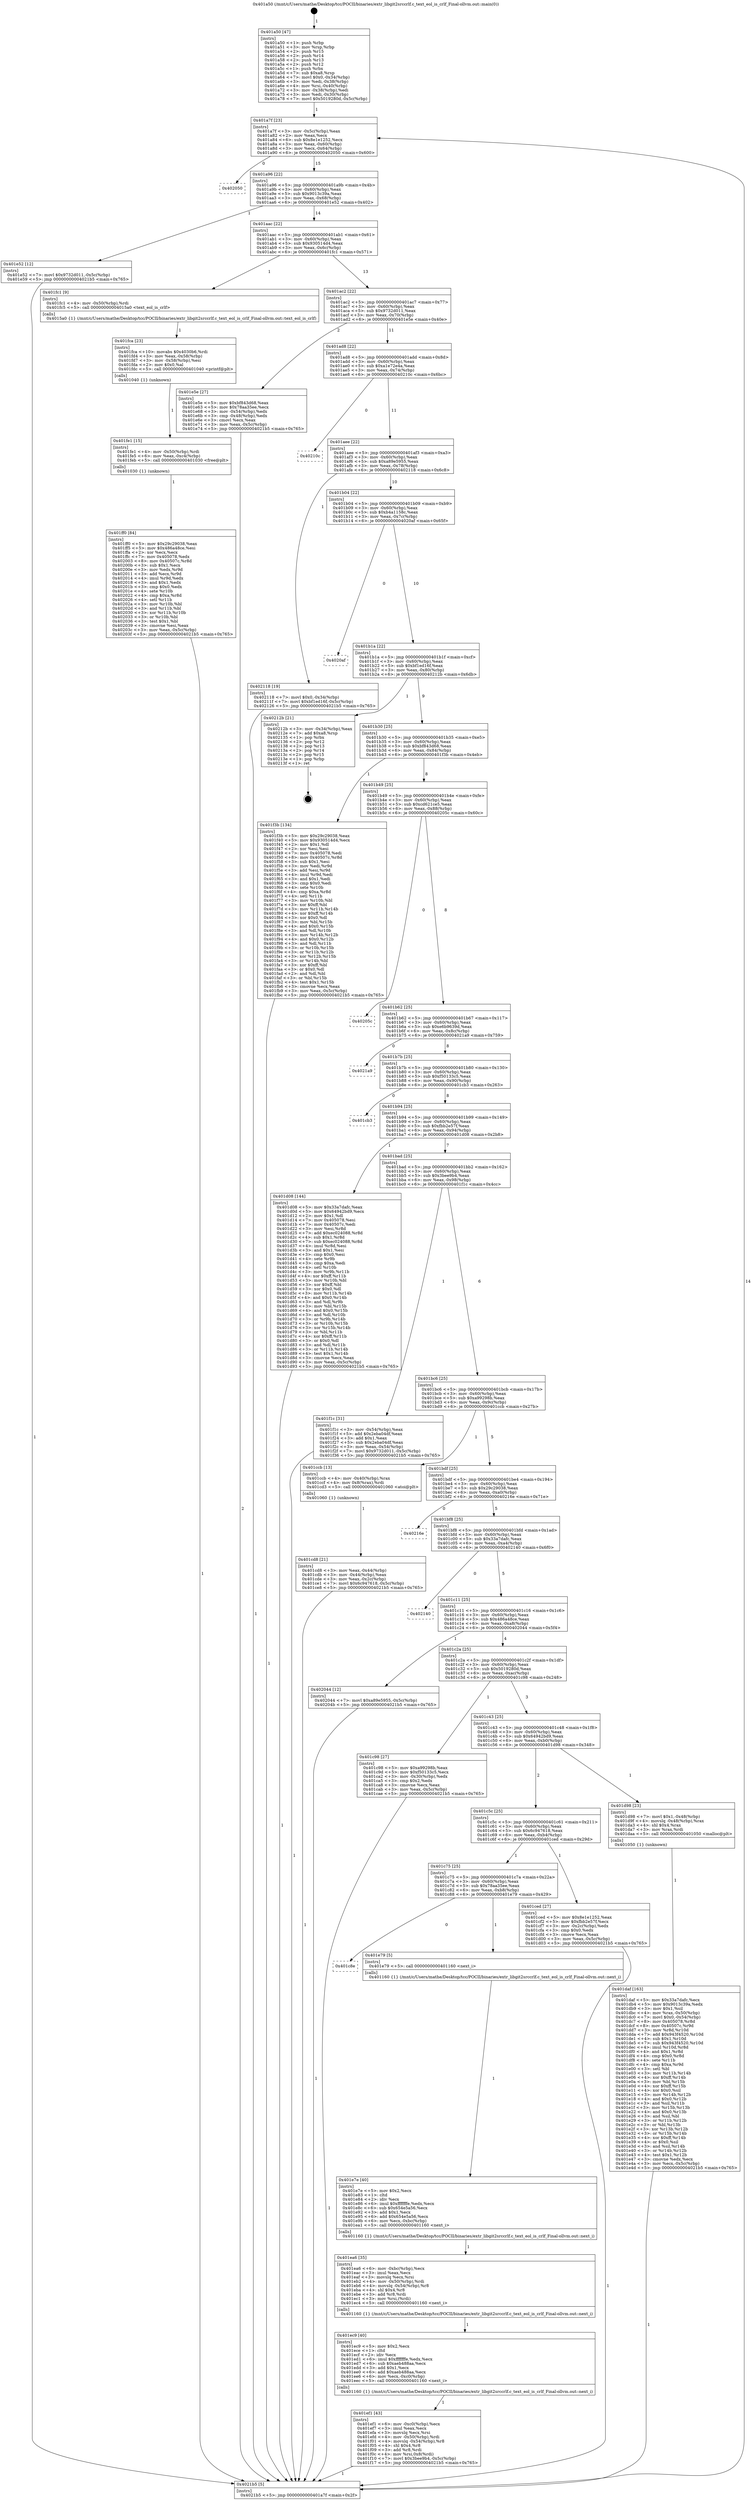 digraph "0x401a50" {
  label = "0x401a50 (/mnt/c/Users/mathe/Desktop/tcc/POCII/binaries/extr_libgit2srccrlf.c_text_eol_is_crlf_Final-ollvm.out::main(0))"
  labelloc = "t"
  node[shape=record]

  Entry [label="",width=0.3,height=0.3,shape=circle,fillcolor=black,style=filled]
  "0x401a7f" [label="{
     0x401a7f [23]\l
     | [instrs]\l
     &nbsp;&nbsp;0x401a7f \<+3\>: mov -0x5c(%rbp),%eax\l
     &nbsp;&nbsp;0x401a82 \<+2\>: mov %eax,%ecx\l
     &nbsp;&nbsp;0x401a84 \<+6\>: sub $0x8e1e1252,%ecx\l
     &nbsp;&nbsp;0x401a8a \<+3\>: mov %eax,-0x60(%rbp)\l
     &nbsp;&nbsp;0x401a8d \<+3\>: mov %ecx,-0x64(%rbp)\l
     &nbsp;&nbsp;0x401a90 \<+6\>: je 0000000000402050 \<main+0x600\>\l
  }"]
  "0x402050" [label="{
     0x402050\l
  }", style=dashed]
  "0x401a96" [label="{
     0x401a96 [22]\l
     | [instrs]\l
     &nbsp;&nbsp;0x401a96 \<+5\>: jmp 0000000000401a9b \<main+0x4b\>\l
     &nbsp;&nbsp;0x401a9b \<+3\>: mov -0x60(%rbp),%eax\l
     &nbsp;&nbsp;0x401a9e \<+5\>: sub $0x9013c39a,%eax\l
     &nbsp;&nbsp;0x401aa3 \<+3\>: mov %eax,-0x68(%rbp)\l
     &nbsp;&nbsp;0x401aa6 \<+6\>: je 0000000000401e52 \<main+0x402\>\l
  }"]
  Exit [label="",width=0.3,height=0.3,shape=circle,fillcolor=black,style=filled,peripheries=2]
  "0x401e52" [label="{
     0x401e52 [12]\l
     | [instrs]\l
     &nbsp;&nbsp;0x401e52 \<+7\>: movl $0x9732d011,-0x5c(%rbp)\l
     &nbsp;&nbsp;0x401e59 \<+5\>: jmp 00000000004021b5 \<main+0x765\>\l
  }"]
  "0x401aac" [label="{
     0x401aac [22]\l
     | [instrs]\l
     &nbsp;&nbsp;0x401aac \<+5\>: jmp 0000000000401ab1 \<main+0x61\>\l
     &nbsp;&nbsp;0x401ab1 \<+3\>: mov -0x60(%rbp),%eax\l
     &nbsp;&nbsp;0x401ab4 \<+5\>: sub $0x930514d4,%eax\l
     &nbsp;&nbsp;0x401ab9 \<+3\>: mov %eax,-0x6c(%rbp)\l
     &nbsp;&nbsp;0x401abc \<+6\>: je 0000000000401fc1 \<main+0x571\>\l
  }"]
  "0x401ff0" [label="{
     0x401ff0 [84]\l
     | [instrs]\l
     &nbsp;&nbsp;0x401ff0 \<+5\>: mov $0x29c29038,%eax\l
     &nbsp;&nbsp;0x401ff5 \<+5\>: mov $0x486a48ce,%esi\l
     &nbsp;&nbsp;0x401ffa \<+2\>: xor %ecx,%ecx\l
     &nbsp;&nbsp;0x401ffc \<+7\>: mov 0x405078,%edx\l
     &nbsp;&nbsp;0x402003 \<+8\>: mov 0x40507c,%r8d\l
     &nbsp;&nbsp;0x40200b \<+3\>: sub $0x1,%ecx\l
     &nbsp;&nbsp;0x40200e \<+3\>: mov %edx,%r9d\l
     &nbsp;&nbsp;0x402011 \<+3\>: add %ecx,%r9d\l
     &nbsp;&nbsp;0x402014 \<+4\>: imul %r9d,%edx\l
     &nbsp;&nbsp;0x402018 \<+3\>: and $0x1,%edx\l
     &nbsp;&nbsp;0x40201b \<+3\>: cmp $0x0,%edx\l
     &nbsp;&nbsp;0x40201e \<+4\>: sete %r10b\l
     &nbsp;&nbsp;0x402022 \<+4\>: cmp $0xa,%r8d\l
     &nbsp;&nbsp;0x402026 \<+4\>: setl %r11b\l
     &nbsp;&nbsp;0x40202a \<+3\>: mov %r10b,%bl\l
     &nbsp;&nbsp;0x40202d \<+3\>: and %r11b,%bl\l
     &nbsp;&nbsp;0x402030 \<+3\>: xor %r11b,%r10b\l
     &nbsp;&nbsp;0x402033 \<+3\>: or %r10b,%bl\l
     &nbsp;&nbsp;0x402036 \<+3\>: test $0x1,%bl\l
     &nbsp;&nbsp;0x402039 \<+3\>: cmovne %esi,%eax\l
     &nbsp;&nbsp;0x40203c \<+3\>: mov %eax,-0x5c(%rbp)\l
     &nbsp;&nbsp;0x40203f \<+5\>: jmp 00000000004021b5 \<main+0x765\>\l
  }"]
  "0x401fc1" [label="{
     0x401fc1 [9]\l
     | [instrs]\l
     &nbsp;&nbsp;0x401fc1 \<+4\>: mov -0x50(%rbp),%rdi\l
     &nbsp;&nbsp;0x401fc5 \<+5\>: call 00000000004015a0 \<text_eol_is_crlf\>\l
     | [calls]\l
     &nbsp;&nbsp;0x4015a0 \{1\} (/mnt/c/Users/mathe/Desktop/tcc/POCII/binaries/extr_libgit2srccrlf.c_text_eol_is_crlf_Final-ollvm.out::text_eol_is_crlf)\l
  }"]
  "0x401ac2" [label="{
     0x401ac2 [22]\l
     | [instrs]\l
     &nbsp;&nbsp;0x401ac2 \<+5\>: jmp 0000000000401ac7 \<main+0x77\>\l
     &nbsp;&nbsp;0x401ac7 \<+3\>: mov -0x60(%rbp),%eax\l
     &nbsp;&nbsp;0x401aca \<+5\>: sub $0x9732d011,%eax\l
     &nbsp;&nbsp;0x401acf \<+3\>: mov %eax,-0x70(%rbp)\l
     &nbsp;&nbsp;0x401ad2 \<+6\>: je 0000000000401e5e \<main+0x40e\>\l
  }"]
  "0x401fe1" [label="{
     0x401fe1 [15]\l
     | [instrs]\l
     &nbsp;&nbsp;0x401fe1 \<+4\>: mov -0x50(%rbp),%rdi\l
     &nbsp;&nbsp;0x401fe5 \<+6\>: mov %eax,-0xc4(%rbp)\l
     &nbsp;&nbsp;0x401feb \<+5\>: call 0000000000401030 \<free@plt\>\l
     | [calls]\l
     &nbsp;&nbsp;0x401030 \{1\} (unknown)\l
  }"]
  "0x401e5e" [label="{
     0x401e5e [27]\l
     | [instrs]\l
     &nbsp;&nbsp;0x401e5e \<+5\>: mov $0xbf843d68,%eax\l
     &nbsp;&nbsp;0x401e63 \<+5\>: mov $0x78aa35ee,%ecx\l
     &nbsp;&nbsp;0x401e68 \<+3\>: mov -0x54(%rbp),%edx\l
     &nbsp;&nbsp;0x401e6b \<+3\>: cmp -0x48(%rbp),%edx\l
     &nbsp;&nbsp;0x401e6e \<+3\>: cmovl %ecx,%eax\l
     &nbsp;&nbsp;0x401e71 \<+3\>: mov %eax,-0x5c(%rbp)\l
     &nbsp;&nbsp;0x401e74 \<+5\>: jmp 00000000004021b5 \<main+0x765\>\l
  }"]
  "0x401ad8" [label="{
     0x401ad8 [22]\l
     | [instrs]\l
     &nbsp;&nbsp;0x401ad8 \<+5\>: jmp 0000000000401add \<main+0x8d\>\l
     &nbsp;&nbsp;0x401add \<+3\>: mov -0x60(%rbp),%eax\l
     &nbsp;&nbsp;0x401ae0 \<+5\>: sub $0xa1e72e4a,%eax\l
     &nbsp;&nbsp;0x401ae5 \<+3\>: mov %eax,-0x74(%rbp)\l
     &nbsp;&nbsp;0x401ae8 \<+6\>: je 000000000040210c \<main+0x6bc\>\l
  }"]
  "0x401fca" [label="{
     0x401fca [23]\l
     | [instrs]\l
     &nbsp;&nbsp;0x401fca \<+10\>: movabs $0x4030b6,%rdi\l
     &nbsp;&nbsp;0x401fd4 \<+3\>: mov %eax,-0x58(%rbp)\l
     &nbsp;&nbsp;0x401fd7 \<+3\>: mov -0x58(%rbp),%esi\l
     &nbsp;&nbsp;0x401fda \<+2\>: mov $0x0,%al\l
     &nbsp;&nbsp;0x401fdc \<+5\>: call 0000000000401040 \<printf@plt\>\l
     | [calls]\l
     &nbsp;&nbsp;0x401040 \{1\} (unknown)\l
  }"]
  "0x40210c" [label="{
     0x40210c\l
  }", style=dashed]
  "0x401aee" [label="{
     0x401aee [22]\l
     | [instrs]\l
     &nbsp;&nbsp;0x401aee \<+5\>: jmp 0000000000401af3 \<main+0xa3\>\l
     &nbsp;&nbsp;0x401af3 \<+3\>: mov -0x60(%rbp),%eax\l
     &nbsp;&nbsp;0x401af6 \<+5\>: sub $0xa89e5955,%eax\l
     &nbsp;&nbsp;0x401afb \<+3\>: mov %eax,-0x78(%rbp)\l
     &nbsp;&nbsp;0x401afe \<+6\>: je 0000000000402118 \<main+0x6c8\>\l
  }"]
  "0x401ef1" [label="{
     0x401ef1 [43]\l
     | [instrs]\l
     &nbsp;&nbsp;0x401ef1 \<+6\>: mov -0xc0(%rbp),%ecx\l
     &nbsp;&nbsp;0x401ef7 \<+3\>: imul %eax,%ecx\l
     &nbsp;&nbsp;0x401efa \<+3\>: movslq %ecx,%rsi\l
     &nbsp;&nbsp;0x401efd \<+4\>: mov -0x50(%rbp),%rdi\l
     &nbsp;&nbsp;0x401f01 \<+4\>: movslq -0x54(%rbp),%r8\l
     &nbsp;&nbsp;0x401f05 \<+4\>: shl $0x4,%r8\l
     &nbsp;&nbsp;0x401f09 \<+3\>: add %r8,%rdi\l
     &nbsp;&nbsp;0x401f0c \<+4\>: mov %rsi,0x8(%rdi)\l
     &nbsp;&nbsp;0x401f10 \<+7\>: movl $0x3bee9b4,-0x5c(%rbp)\l
     &nbsp;&nbsp;0x401f17 \<+5\>: jmp 00000000004021b5 \<main+0x765\>\l
  }"]
  "0x402118" [label="{
     0x402118 [19]\l
     | [instrs]\l
     &nbsp;&nbsp;0x402118 \<+7\>: movl $0x0,-0x34(%rbp)\l
     &nbsp;&nbsp;0x40211f \<+7\>: movl $0xbf1ed16f,-0x5c(%rbp)\l
     &nbsp;&nbsp;0x402126 \<+5\>: jmp 00000000004021b5 \<main+0x765\>\l
  }"]
  "0x401b04" [label="{
     0x401b04 [22]\l
     | [instrs]\l
     &nbsp;&nbsp;0x401b04 \<+5\>: jmp 0000000000401b09 \<main+0xb9\>\l
     &nbsp;&nbsp;0x401b09 \<+3\>: mov -0x60(%rbp),%eax\l
     &nbsp;&nbsp;0x401b0c \<+5\>: sub $0xb4a1158c,%eax\l
     &nbsp;&nbsp;0x401b11 \<+3\>: mov %eax,-0x7c(%rbp)\l
     &nbsp;&nbsp;0x401b14 \<+6\>: je 00000000004020af \<main+0x65f\>\l
  }"]
  "0x401ec9" [label="{
     0x401ec9 [40]\l
     | [instrs]\l
     &nbsp;&nbsp;0x401ec9 \<+5\>: mov $0x2,%ecx\l
     &nbsp;&nbsp;0x401ece \<+1\>: cltd\l
     &nbsp;&nbsp;0x401ecf \<+2\>: idiv %ecx\l
     &nbsp;&nbsp;0x401ed1 \<+6\>: imul $0xfffffffe,%edx,%ecx\l
     &nbsp;&nbsp;0x401ed7 \<+6\>: sub $0xaeb488aa,%ecx\l
     &nbsp;&nbsp;0x401edd \<+3\>: add $0x1,%ecx\l
     &nbsp;&nbsp;0x401ee0 \<+6\>: add $0xaeb488aa,%ecx\l
     &nbsp;&nbsp;0x401ee6 \<+6\>: mov %ecx,-0xc0(%rbp)\l
     &nbsp;&nbsp;0x401eec \<+5\>: call 0000000000401160 \<next_i\>\l
     | [calls]\l
     &nbsp;&nbsp;0x401160 \{1\} (/mnt/c/Users/mathe/Desktop/tcc/POCII/binaries/extr_libgit2srccrlf.c_text_eol_is_crlf_Final-ollvm.out::next_i)\l
  }"]
  "0x4020af" [label="{
     0x4020af\l
  }", style=dashed]
  "0x401b1a" [label="{
     0x401b1a [22]\l
     | [instrs]\l
     &nbsp;&nbsp;0x401b1a \<+5\>: jmp 0000000000401b1f \<main+0xcf\>\l
     &nbsp;&nbsp;0x401b1f \<+3\>: mov -0x60(%rbp),%eax\l
     &nbsp;&nbsp;0x401b22 \<+5\>: sub $0xbf1ed16f,%eax\l
     &nbsp;&nbsp;0x401b27 \<+3\>: mov %eax,-0x80(%rbp)\l
     &nbsp;&nbsp;0x401b2a \<+6\>: je 000000000040212b \<main+0x6db\>\l
  }"]
  "0x401ea6" [label="{
     0x401ea6 [35]\l
     | [instrs]\l
     &nbsp;&nbsp;0x401ea6 \<+6\>: mov -0xbc(%rbp),%ecx\l
     &nbsp;&nbsp;0x401eac \<+3\>: imul %eax,%ecx\l
     &nbsp;&nbsp;0x401eaf \<+3\>: movslq %ecx,%rsi\l
     &nbsp;&nbsp;0x401eb2 \<+4\>: mov -0x50(%rbp),%rdi\l
     &nbsp;&nbsp;0x401eb6 \<+4\>: movslq -0x54(%rbp),%r8\l
     &nbsp;&nbsp;0x401eba \<+4\>: shl $0x4,%r8\l
     &nbsp;&nbsp;0x401ebe \<+3\>: add %r8,%rdi\l
     &nbsp;&nbsp;0x401ec1 \<+3\>: mov %rsi,(%rdi)\l
     &nbsp;&nbsp;0x401ec4 \<+5\>: call 0000000000401160 \<next_i\>\l
     | [calls]\l
     &nbsp;&nbsp;0x401160 \{1\} (/mnt/c/Users/mathe/Desktop/tcc/POCII/binaries/extr_libgit2srccrlf.c_text_eol_is_crlf_Final-ollvm.out::next_i)\l
  }"]
  "0x40212b" [label="{
     0x40212b [21]\l
     | [instrs]\l
     &nbsp;&nbsp;0x40212b \<+3\>: mov -0x34(%rbp),%eax\l
     &nbsp;&nbsp;0x40212e \<+7\>: add $0xa8,%rsp\l
     &nbsp;&nbsp;0x402135 \<+1\>: pop %rbx\l
     &nbsp;&nbsp;0x402136 \<+2\>: pop %r12\l
     &nbsp;&nbsp;0x402138 \<+2\>: pop %r13\l
     &nbsp;&nbsp;0x40213a \<+2\>: pop %r14\l
     &nbsp;&nbsp;0x40213c \<+2\>: pop %r15\l
     &nbsp;&nbsp;0x40213e \<+1\>: pop %rbp\l
     &nbsp;&nbsp;0x40213f \<+1\>: ret\l
  }"]
  "0x401b30" [label="{
     0x401b30 [25]\l
     | [instrs]\l
     &nbsp;&nbsp;0x401b30 \<+5\>: jmp 0000000000401b35 \<main+0xe5\>\l
     &nbsp;&nbsp;0x401b35 \<+3\>: mov -0x60(%rbp),%eax\l
     &nbsp;&nbsp;0x401b38 \<+5\>: sub $0xbf843d68,%eax\l
     &nbsp;&nbsp;0x401b3d \<+6\>: mov %eax,-0x84(%rbp)\l
     &nbsp;&nbsp;0x401b43 \<+6\>: je 0000000000401f3b \<main+0x4eb\>\l
  }"]
  "0x401e7e" [label="{
     0x401e7e [40]\l
     | [instrs]\l
     &nbsp;&nbsp;0x401e7e \<+5\>: mov $0x2,%ecx\l
     &nbsp;&nbsp;0x401e83 \<+1\>: cltd\l
     &nbsp;&nbsp;0x401e84 \<+2\>: idiv %ecx\l
     &nbsp;&nbsp;0x401e86 \<+6\>: imul $0xfffffffe,%edx,%ecx\l
     &nbsp;&nbsp;0x401e8c \<+6\>: sub $0x654e5a56,%ecx\l
     &nbsp;&nbsp;0x401e92 \<+3\>: add $0x1,%ecx\l
     &nbsp;&nbsp;0x401e95 \<+6\>: add $0x654e5a56,%ecx\l
     &nbsp;&nbsp;0x401e9b \<+6\>: mov %ecx,-0xbc(%rbp)\l
     &nbsp;&nbsp;0x401ea1 \<+5\>: call 0000000000401160 \<next_i\>\l
     | [calls]\l
     &nbsp;&nbsp;0x401160 \{1\} (/mnt/c/Users/mathe/Desktop/tcc/POCII/binaries/extr_libgit2srccrlf.c_text_eol_is_crlf_Final-ollvm.out::next_i)\l
  }"]
  "0x401f3b" [label="{
     0x401f3b [134]\l
     | [instrs]\l
     &nbsp;&nbsp;0x401f3b \<+5\>: mov $0x29c29038,%eax\l
     &nbsp;&nbsp;0x401f40 \<+5\>: mov $0x930514d4,%ecx\l
     &nbsp;&nbsp;0x401f45 \<+2\>: mov $0x1,%dl\l
     &nbsp;&nbsp;0x401f47 \<+2\>: xor %esi,%esi\l
     &nbsp;&nbsp;0x401f49 \<+7\>: mov 0x405078,%edi\l
     &nbsp;&nbsp;0x401f50 \<+8\>: mov 0x40507c,%r8d\l
     &nbsp;&nbsp;0x401f58 \<+3\>: sub $0x1,%esi\l
     &nbsp;&nbsp;0x401f5b \<+3\>: mov %edi,%r9d\l
     &nbsp;&nbsp;0x401f5e \<+3\>: add %esi,%r9d\l
     &nbsp;&nbsp;0x401f61 \<+4\>: imul %r9d,%edi\l
     &nbsp;&nbsp;0x401f65 \<+3\>: and $0x1,%edi\l
     &nbsp;&nbsp;0x401f68 \<+3\>: cmp $0x0,%edi\l
     &nbsp;&nbsp;0x401f6b \<+4\>: sete %r10b\l
     &nbsp;&nbsp;0x401f6f \<+4\>: cmp $0xa,%r8d\l
     &nbsp;&nbsp;0x401f73 \<+4\>: setl %r11b\l
     &nbsp;&nbsp;0x401f77 \<+3\>: mov %r10b,%bl\l
     &nbsp;&nbsp;0x401f7a \<+3\>: xor $0xff,%bl\l
     &nbsp;&nbsp;0x401f7d \<+3\>: mov %r11b,%r14b\l
     &nbsp;&nbsp;0x401f80 \<+4\>: xor $0xff,%r14b\l
     &nbsp;&nbsp;0x401f84 \<+3\>: xor $0x0,%dl\l
     &nbsp;&nbsp;0x401f87 \<+3\>: mov %bl,%r15b\l
     &nbsp;&nbsp;0x401f8a \<+4\>: and $0x0,%r15b\l
     &nbsp;&nbsp;0x401f8e \<+3\>: and %dl,%r10b\l
     &nbsp;&nbsp;0x401f91 \<+3\>: mov %r14b,%r12b\l
     &nbsp;&nbsp;0x401f94 \<+4\>: and $0x0,%r12b\l
     &nbsp;&nbsp;0x401f98 \<+3\>: and %dl,%r11b\l
     &nbsp;&nbsp;0x401f9b \<+3\>: or %r10b,%r15b\l
     &nbsp;&nbsp;0x401f9e \<+3\>: or %r11b,%r12b\l
     &nbsp;&nbsp;0x401fa1 \<+3\>: xor %r12b,%r15b\l
     &nbsp;&nbsp;0x401fa4 \<+3\>: or %r14b,%bl\l
     &nbsp;&nbsp;0x401fa7 \<+3\>: xor $0xff,%bl\l
     &nbsp;&nbsp;0x401faa \<+3\>: or $0x0,%dl\l
     &nbsp;&nbsp;0x401fad \<+2\>: and %dl,%bl\l
     &nbsp;&nbsp;0x401faf \<+3\>: or %bl,%r15b\l
     &nbsp;&nbsp;0x401fb2 \<+4\>: test $0x1,%r15b\l
     &nbsp;&nbsp;0x401fb6 \<+3\>: cmovne %ecx,%eax\l
     &nbsp;&nbsp;0x401fb9 \<+3\>: mov %eax,-0x5c(%rbp)\l
     &nbsp;&nbsp;0x401fbc \<+5\>: jmp 00000000004021b5 \<main+0x765\>\l
  }"]
  "0x401b49" [label="{
     0x401b49 [25]\l
     | [instrs]\l
     &nbsp;&nbsp;0x401b49 \<+5\>: jmp 0000000000401b4e \<main+0xfe\>\l
     &nbsp;&nbsp;0x401b4e \<+3\>: mov -0x60(%rbp),%eax\l
     &nbsp;&nbsp;0x401b51 \<+5\>: sub $0xcd621ce5,%eax\l
     &nbsp;&nbsp;0x401b56 \<+6\>: mov %eax,-0x88(%rbp)\l
     &nbsp;&nbsp;0x401b5c \<+6\>: je 000000000040205c \<main+0x60c\>\l
  }"]
  "0x401c8e" [label="{
     0x401c8e\l
  }", style=dashed]
  "0x40205c" [label="{
     0x40205c\l
  }", style=dashed]
  "0x401b62" [label="{
     0x401b62 [25]\l
     | [instrs]\l
     &nbsp;&nbsp;0x401b62 \<+5\>: jmp 0000000000401b67 \<main+0x117\>\l
     &nbsp;&nbsp;0x401b67 \<+3\>: mov -0x60(%rbp),%eax\l
     &nbsp;&nbsp;0x401b6a \<+5\>: sub $0xe6b9639d,%eax\l
     &nbsp;&nbsp;0x401b6f \<+6\>: mov %eax,-0x8c(%rbp)\l
     &nbsp;&nbsp;0x401b75 \<+6\>: je 00000000004021a9 \<main+0x759\>\l
  }"]
  "0x401e79" [label="{
     0x401e79 [5]\l
     | [instrs]\l
     &nbsp;&nbsp;0x401e79 \<+5\>: call 0000000000401160 \<next_i\>\l
     | [calls]\l
     &nbsp;&nbsp;0x401160 \{1\} (/mnt/c/Users/mathe/Desktop/tcc/POCII/binaries/extr_libgit2srccrlf.c_text_eol_is_crlf_Final-ollvm.out::next_i)\l
  }"]
  "0x4021a9" [label="{
     0x4021a9\l
  }", style=dashed]
  "0x401b7b" [label="{
     0x401b7b [25]\l
     | [instrs]\l
     &nbsp;&nbsp;0x401b7b \<+5\>: jmp 0000000000401b80 \<main+0x130\>\l
     &nbsp;&nbsp;0x401b80 \<+3\>: mov -0x60(%rbp),%eax\l
     &nbsp;&nbsp;0x401b83 \<+5\>: sub $0xf50133c5,%eax\l
     &nbsp;&nbsp;0x401b88 \<+6\>: mov %eax,-0x90(%rbp)\l
     &nbsp;&nbsp;0x401b8e \<+6\>: je 0000000000401cb3 \<main+0x263\>\l
  }"]
  "0x401daf" [label="{
     0x401daf [163]\l
     | [instrs]\l
     &nbsp;&nbsp;0x401daf \<+5\>: mov $0x33a7dafc,%ecx\l
     &nbsp;&nbsp;0x401db4 \<+5\>: mov $0x9013c39a,%edx\l
     &nbsp;&nbsp;0x401db9 \<+3\>: mov $0x1,%sil\l
     &nbsp;&nbsp;0x401dbc \<+4\>: mov %rax,-0x50(%rbp)\l
     &nbsp;&nbsp;0x401dc0 \<+7\>: movl $0x0,-0x54(%rbp)\l
     &nbsp;&nbsp;0x401dc7 \<+8\>: mov 0x405078,%r8d\l
     &nbsp;&nbsp;0x401dcf \<+8\>: mov 0x40507c,%r9d\l
     &nbsp;&nbsp;0x401dd7 \<+3\>: mov %r8d,%r10d\l
     &nbsp;&nbsp;0x401dda \<+7\>: add $0x943f4520,%r10d\l
     &nbsp;&nbsp;0x401de1 \<+4\>: sub $0x1,%r10d\l
     &nbsp;&nbsp;0x401de5 \<+7\>: sub $0x943f4520,%r10d\l
     &nbsp;&nbsp;0x401dec \<+4\>: imul %r10d,%r8d\l
     &nbsp;&nbsp;0x401df0 \<+4\>: and $0x1,%r8d\l
     &nbsp;&nbsp;0x401df4 \<+4\>: cmp $0x0,%r8d\l
     &nbsp;&nbsp;0x401df8 \<+4\>: sete %r11b\l
     &nbsp;&nbsp;0x401dfc \<+4\>: cmp $0xa,%r9d\l
     &nbsp;&nbsp;0x401e00 \<+3\>: setl %bl\l
     &nbsp;&nbsp;0x401e03 \<+3\>: mov %r11b,%r14b\l
     &nbsp;&nbsp;0x401e06 \<+4\>: xor $0xff,%r14b\l
     &nbsp;&nbsp;0x401e0a \<+3\>: mov %bl,%r15b\l
     &nbsp;&nbsp;0x401e0d \<+4\>: xor $0xff,%r15b\l
     &nbsp;&nbsp;0x401e11 \<+4\>: xor $0x0,%sil\l
     &nbsp;&nbsp;0x401e15 \<+3\>: mov %r14b,%r12b\l
     &nbsp;&nbsp;0x401e18 \<+4\>: and $0x0,%r12b\l
     &nbsp;&nbsp;0x401e1c \<+3\>: and %sil,%r11b\l
     &nbsp;&nbsp;0x401e1f \<+3\>: mov %r15b,%r13b\l
     &nbsp;&nbsp;0x401e22 \<+4\>: and $0x0,%r13b\l
     &nbsp;&nbsp;0x401e26 \<+3\>: and %sil,%bl\l
     &nbsp;&nbsp;0x401e29 \<+3\>: or %r11b,%r12b\l
     &nbsp;&nbsp;0x401e2c \<+3\>: or %bl,%r13b\l
     &nbsp;&nbsp;0x401e2f \<+3\>: xor %r13b,%r12b\l
     &nbsp;&nbsp;0x401e32 \<+3\>: or %r15b,%r14b\l
     &nbsp;&nbsp;0x401e35 \<+4\>: xor $0xff,%r14b\l
     &nbsp;&nbsp;0x401e39 \<+4\>: or $0x0,%sil\l
     &nbsp;&nbsp;0x401e3d \<+3\>: and %sil,%r14b\l
     &nbsp;&nbsp;0x401e40 \<+3\>: or %r14b,%r12b\l
     &nbsp;&nbsp;0x401e43 \<+4\>: test $0x1,%r12b\l
     &nbsp;&nbsp;0x401e47 \<+3\>: cmovne %edx,%ecx\l
     &nbsp;&nbsp;0x401e4a \<+3\>: mov %ecx,-0x5c(%rbp)\l
     &nbsp;&nbsp;0x401e4d \<+5\>: jmp 00000000004021b5 \<main+0x765\>\l
  }"]
  "0x401cb3" [label="{
     0x401cb3\l
  }", style=dashed]
  "0x401b94" [label="{
     0x401b94 [25]\l
     | [instrs]\l
     &nbsp;&nbsp;0x401b94 \<+5\>: jmp 0000000000401b99 \<main+0x149\>\l
     &nbsp;&nbsp;0x401b99 \<+3\>: mov -0x60(%rbp),%eax\l
     &nbsp;&nbsp;0x401b9c \<+5\>: sub $0xfbb2e57f,%eax\l
     &nbsp;&nbsp;0x401ba1 \<+6\>: mov %eax,-0x94(%rbp)\l
     &nbsp;&nbsp;0x401ba7 \<+6\>: je 0000000000401d08 \<main+0x2b8\>\l
  }"]
  "0x401c75" [label="{
     0x401c75 [25]\l
     | [instrs]\l
     &nbsp;&nbsp;0x401c75 \<+5\>: jmp 0000000000401c7a \<main+0x22a\>\l
     &nbsp;&nbsp;0x401c7a \<+3\>: mov -0x60(%rbp),%eax\l
     &nbsp;&nbsp;0x401c7d \<+5\>: sub $0x78aa35ee,%eax\l
     &nbsp;&nbsp;0x401c82 \<+6\>: mov %eax,-0xb8(%rbp)\l
     &nbsp;&nbsp;0x401c88 \<+6\>: je 0000000000401e79 \<main+0x429\>\l
  }"]
  "0x401d08" [label="{
     0x401d08 [144]\l
     | [instrs]\l
     &nbsp;&nbsp;0x401d08 \<+5\>: mov $0x33a7dafc,%eax\l
     &nbsp;&nbsp;0x401d0d \<+5\>: mov $0x64942bd9,%ecx\l
     &nbsp;&nbsp;0x401d12 \<+2\>: mov $0x1,%dl\l
     &nbsp;&nbsp;0x401d14 \<+7\>: mov 0x405078,%esi\l
     &nbsp;&nbsp;0x401d1b \<+7\>: mov 0x40507c,%edi\l
     &nbsp;&nbsp;0x401d22 \<+3\>: mov %esi,%r8d\l
     &nbsp;&nbsp;0x401d25 \<+7\>: add $0xec024088,%r8d\l
     &nbsp;&nbsp;0x401d2c \<+4\>: sub $0x1,%r8d\l
     &nbsp;&nbsp;0x401d30 \<+7\>: sub $0xec024088,%r8d\l
     &nbsp;&nbsp;0x401d37 \<+4\>: imul %r8d,%esi\l
     &nbsp;&nbsp;0x401d3b \<+3\>: and $0x1,%esi\l
     &nbsp;&nbsp;0x401d3e \<+3\>: cmp $0x0,%esi\l
     &nbsp;&nbsp;0x401d41 \<+4\>: sete %r9b\l
     &nbsp;&nbsp;0x401d45 \<+3\>: cmp $0xa,%edi\l
     &nbsp;&nbsp;0x401d48 \<+4\>: setl %r10b\l
     &nbsp;&nbsp;0x401d4c \<+3\>: mov %r9b,%r11b\l
     &nbsp;&nbsp;0x401d4f \<+4\>: xor $0xff,%r11b\l
     &nbsp;&nbsp;0x401d53 \<+3\>: mov %r10b,%bl\l
     &nbsp;&nbsp;0x401d56 \<+3\>: xor $0xff,%bl\l
     &nbsp;&nbsp;0x401d59 \<+3\>: xor $0x0,%dl\l
     &nbsp;&nbsp;0x401d5c \<+3\>: mov %r11b,%r14b\l
     &nbsp;&nbsp;0x401d5f \<+4\>: and $0x0,%r14b\l
     &nbsp;&nbsp;0x401d63 \<+3\>: and %dl,%r9b\l
     &nbsp;&nbsp;0x401d66 \<+3\>: mov %bl,%r15b\l
     &nbsp;&nbsp;0x401d69 \<+4\>: and $0x0,%r15b\l
     &nbsp;&nbsp;0x401d6d \<+3\>: and %dl,%r10b\l
     &nbsp;&nbsp;0x401d70 \<+3\>: or %r9b,%r14b\l
     &nbsp;&nbsp;0x401d73 \<+3\>: or %r10b,%r15b\l
     &nbsp;&nbsp;0x401d76 \<+3\>: xor %r15b,%r14b\l
     &nbsp;&nbsp;0x401d79 \<+3\>: or %bl,%r11b\l
     &nbsp;&nbsp;0x401d7c \<+4\>: xor $0xff,%r11b\l
     &nbsp;&nbsp;0x401d80 \<+3\>: or $0x0,%dl\l
     &nbsp;&nbsp;0x401d83 \<+3\>: and %dl,%r11b\l
     &nbsp;&nbsp;0x401d86 \<+3\>: or %r11b,%r14b\l
     &nbsp;&nbsp;0x401d89 \<+4\>: test $0x1,%r14b\l
     &nbsp;&nbsp;0x401d8d \<+3\>: cmovne %ecx,%eax\l
     &nbsp;&nbsp;0x401d90 \<+3\>: mov %eax,-0x5c(%rbp)\l
     &nbsp;&nbsp;0x401d93 \<+5\>: jmp 00000000004021b5 \<main+0x765\>\l
  }"]
  "0x401bad" [label="{
     0x401bad [25]\l
     | [instrs]\l
     &nbsp;&nbsp;0x401bad \<+5\>: jmp 0000000000401bb2 \<main+0x162\>\l
     &nbsp;&nbsp;0x401bb2 \<+3\>: mov -0x60(%rbp),%eax\l
     &nbsp;&nbsp;0x401bb5 \<+5\>: sub $0x3bee9b4,%eax\l
     &nbsp;&nbsp;0x401bba \<+6\>: mov %eax,-0x98(%rbp)\l
     &nbsp;&nbsp;0x401bc0 \<+6\>: je 0000000000401f1c \<main+0x4cc\>\l
  }"]
  "0x401ced" [label="{
     0x401ced [27]\l
     | [instrs]\l
     &nbsp;&nbsp;0x401ced \<+5\>: mov $0x8e1e1252,%eax\l
     &nbsp;&nbsp;0x401cf2 \<+5\>: mov $0xfbb2e57f,%ecx\l
     &nbsp;&nbsp;0x401cf7 \<+3\>: mov -0x2c(%rbp),%edx\l
     &nbsp;&nbsp;0x401cfa \<+3\>: cmp $0x0,%edx\l
     &nbsp;&nbsp;0x401cfd \<+3\>: cmove %ecx,%eax\l
     &nbsp;&nbsp;0x401d00 \<+3\>: mov %eax,-0x5c(%rbp)\l
     &nbsp;&nbsp;0x401d03 \<+5\>: jmp 00000000004021b5 \<main+0x765\>\l
  }"]
  "0x401f1c" [label="{
     0x401f1c [31]\l
     | [instrs]\l
     &nbsp;&nbsp;0x401f1c \<+3\>: mov -0x54(%rbp),%eax\l
     &nbsp;&nbsp;0x401f1f \<+5\>: add $0x2eba04df,%eax\l
     &nbsp;&nbsp;0x401f24 \<+3\>: add $0x1,%eax\l
     &nbsp;&nbsp;0x401f27 \<+5\>: sub $0x2eba04df,%eax\l
     &nbsp;&nbsp;0x401f2c \<+3\>: mov %eax,-0x54(%rbp)\l
     &nbsp;&nbsp;0x401f2f \<+7\>: movl $0x9732d011,-0x5c(%rbp)\l
     &nbsp;&nbsp;0x401f36 \<+5\>: jmp 00000000004021b5 \<main+0x765\>\l
  }"]
  "0x401bc6" [label="{
     0x401bc6 [25]\l
     | [instrs]\l
     &nbsp;&nbsp;0x401bc6 \<+5\>: jmp 0000000000401bcb \<main+0x17b\>\l
     &nbsp;&nbsp;0x401bcb \<+3\>: mov -0x60(%rbp),%eax\l
     &nbsp;&nbsp;0x401bce \<+5\>: sub $0xa99298b,%eax\l
     &nbsp;&nbsp;0x401bd3 \<+6\>: mov %eax,-0x9c(%rbp)\l
     &nbsp;&nbsp;0x401bd9 \<+6\>: je 0000000000401ccb \<main+0x27b\>\l
  }"]
  "0x401c5c" [label="{
     0x401c5c [25]\l
     | [instrs]\l
     &nbsp;&nbsp;0x401c5c \<+5\>: jmp 0000000000401c61 \<main+0x211\>\l
     &nbsp;&nbsp;0x401c61 \<+3\>: mov -0x60(%rbp),%eax\l
     &nbsp;&nbsp;0x401c64 \<+5\>: sub $0x6c947618,%eax\l
     &nbsp;&nbsp;0x401c69 \<+6\>: mov %eax,-0xb4(%rbp)\l
     &nbsp;&nbsp;0x401c6f \<+6\>: je 0000000000401ced \<main+0x29d\>\l
  }"]
  "0x401ccb" [label="{
     0x401ccb [13]\l
     | [instrs]\l
     &nbsp;&nbsp;0x401ccb \<+4\>: mov -0x40(%rbp),%rax\l
     &nbsp;&nbsp;0x401ccf \<+4\>: mov 0x8(%rax),%rdi\l
     &nbsp;&nbsp;0x401cd3 \<+5\>: call 0000000000401060 \<atoi@plt\>\l
     | [calls]\l
     &nbsp;&nbsp;0x401060 \{1\} (unknown)\l
  }"]
  "0x401bdf" [label="{
     0x401bdf [25]\l
     | [instrs]\l
     &nbsp;&nbsp;0x401bdf \<+5\>: jmp 0000000000401be4 \<main+0x194\>\l
     &nbsp;&nbsp;0x401be4 \<+3\>: mov -0x60(%rbp),%eax\l
     &nbsp;&nbsp;0x401be7 \<+5\>: sub $0x29c29038,%eax\l
     &nbsp;&nbsp;0x401bec \<+6\>: mov %eax,-0xa0(%rbp)\l
     &nbsp;&nbsp;0x401bf2 \<+6\>: je 000000000040216e \<main+0x71e\>\l
  }"]
  "0x401d98" [label="{
     0x401d98 [23]\l
     | [instrs]\l
     &nbsp;&nbsp;0x401d98 \<+7\>: movl $0x1,-0x48(%rbp)\l
     &nbsp;&nbsp;0x401d9f \<+4\>: movslq -0x48(%rbp),%rax\l
     &nbsp;&nbsp;0x401da3 \<+4\>: shl $0x4,%rax\l
     &nbsp;&nbsp;0x401da7 \<+3\>: mov %rax,%rdi\l
     &nbsp;&nbsp;0x401daa \<+5\>: call 0000000000401050 \<malloc@plt\>\l
     | [calls]\l
     &nbsp;&nbsp;0x401050 \{1\} (unknown)\l
  }"]
  "0x40216e" [label="{
     0x40216e\l
  }", style=dashed]
  "0x401bf8" [label="{
     0x401bf8 [25]\l
     | [instrs]\l
     &nbsp;&nbsp;0x401bf8 \<+5\>: jmp 0000000000401bfd \<main+0x1ad\>\l
     &nbsp;&nbsp;0x401bfd \<+3\>: mov -0x60(%rbp),%eax\l
     &nbsp;&nbsp;0x401c00 \<+5\>: sub $0x33a7dafc,%eax\l
     &nbsp;&nbsp;0x401c05 \<+6\>: mov %eax,-0xa4(%rbp)\l
     &nbsp;&nbsp;0x401c0b \<+6\>: je 0000000000402140 \<main+0x6f0\>\l
  }"]
  "0x401cd8" [label="{
     0x401cd8 [21]\l
     | [instrs]\l
     &nbsp;&nbsp;0x401cd8 \<+3\>: mov %eax,-0x44(%rbp)\l
     &nbsp;&nbsp;0x401cdb \<+3\>: mov -0x44(%rbp),%eax\l
     &nbsp;&nbsp;0x401cde \<+3\>: mov %eax,-0x2c(%rbp)\l
     &nbsp;&nbsp;0x401ce1 \<+7\>: movl $0x6c947618,-0x5c(%rbp)\l
     &nbsp;&nbsp;0x401ce8 \<+5\>: jmp 00000000004021b5 \<main+0x765\>\l
  }"]
  "0x402140" [label="{
     0x402140\l
  }", style=dashed]
  "0x401c11" [label="{
     0x401c11 [25]\l
     | [instrs]\l
     &nbsp;&nbsp;0x401c11 \<+5\>: jmp 0000000000401c16 \<main+0x1c6\>\l
     &nbsp;&nbsp;0x401c16 \<+3\>: mov -0x60(%rbp),%eax\l
     &nbsp;&nbsp;0x401c19 \<+5\>: sub $0x486a48ce,%eax\l
     &nbsp;&nbsp;0x401c1e \<+6\>: mov %eax,-0xa8(%rbp)\l
     &nbsp;&nbsp;0x401c24 \<+6\>: je 0000000000402044 \<main+0x5f4\>\l
  }"]
  "0x401a50" [label="{
     0x401a50 [47]\l
     | [instrs]\l
     &nbsp;&nbsp;0x401a50 \<+1\>: push %rbp\l
     &nbsp;&nbsp;0x401a51 \<+3\>: mov %rsp,%rbp\l
     &nbsp;&nbsp;0x401a54 \<+2\>: push %r15\l
     &nbsp;&nbsp;0x401a56 \<+2\>: push %r14\l
     &nbsp;&nbsp;0x401a58 \<+2\>: push %r13\l
     &nbsp;&nbsp;0x401a5a \<+2\>: push %r12\l
     &nbsp;&nbsp;0x401a5c \<+1\>: push %rbx\l
     &nbsp;&nbsp;0x401a5d \<+7\>: sub $0xa8,%rsp\l
     &nbsp;&nbsp;0x401a64 \<+7\>: movl $0x0,-0x34(%rbp)\l
     &nbsp;&nbsp;0x401a6b \<+3\>: mov %edi,-0x38(%rbp)\l
     &nbsp;&nbsp;0x401a6e \<+4\>: mov %rsi,-0x40(%rbp)\l
     &nbsp;&nbsp;0x401a72 \<+3\>: mov -0x38(%rbp),%edi\l
     &nbsp;&nbsp;0x401a75 \<+3\>: mov %edi,-0x30(%rbp)\l
     &nbsp;&nbsp;0x401a78 \<+7\>: movl $0x5019280d,-0x5c(%rbp)\l
  }"]
  "0x402044" [label="{
     0x402044 [12]\l
     | [instrs]\l
     &nbsp;&nbsp;0x402044 \<+7\>: movl $0xa89e5955,-0x5c(%rbp)\l
     &nbsp;&nbsp;0x40204b \<+5\>: jmp 00000000004021b5 \<main+0x765\>\l
  }"]
  "0x401c2a" [label="{
     0x401c2a [25]\l
     | [instrs]\l
     &nbsp;&nbsp;0x401c2a \<+5\>: jmp 0000000000401c2f \<main+0x1df\>\l
     &nbsp;&nbsp;0x401c2f \<+3\>: mov -0x60(%rbp),%eax\l
     &nbsp;&nbsp;0x401c32 \<+5\>: sub $0x5019280d,%eax\l
     &nbsp;&nbsp;0x401c37 \<+6\>: mov %eax,-0xac(%rbp)\l
     &nbsp;&nbsp;0x401c3d \<+6\>: je 0000000000401c98 \<main+0x248\>\l
  }"]
  "0x4021b5" [label="{
     0x4021b5 [5]\l
     | [instrs]\l
     &nbsp;&nbsp;0x4021b5 \<+5\>: jmp 0000000000401a7f \<main+0x2f\>\l
  }"]
  "0x401c98" [label="{
     0x401c98 [27]\l
     | [instrs]\l
     &nbsp;&nbsp;0x401c98 \<+5\>: mov $0xa99298b,%eax\l
     &nbsp;&nbsp;0x401c9d \<+5\>: mov $0xf50133c5,%ecx\l
     &nbsp;&nbsp;0x401ca2 \<+3\>: mov -0x30(%rbp),%edx\l
     &nbsp;&nbsp;0x401ca5 \<+3\>: cmp $0x2,%edx\l
     &nbsp;&nbsp;0x401ca8 \<+3\>: cmovne %ecx,%eax\l
     &nbsp;&nbsp;0x401cab \<+3\>: mov %eax,-0x5c(%rbp)\l
     &nbsp;&nbsp;0x401cae \<+5\>: jmp 00000000004021b5 \<main+0x765\>\l
  }"]
  "0x401c43" [label="{
     0x401c43 [25]\l
     | [instrs]\l
     &nbsp;&nbsp;0x401c43 \<+5\>: jmp 0000000000401c48 \<main+0x1f8\>\l
     &nbsp;&nbsp;0x401c48 \<+3\>: mov -0x60(%rbp),%eax\l
     &nbsp;&nbsp;0x401c4b \<+5\>: sub $0x64942bd9,%eax\l
     &nbsp;&nbsp;0x401c50 \<+6\>: mov %eax,-0xb0(%rbp)\l
     &nbsp;&nbsp;0x401c56 \<+6\>: je 0000000000401d98 \<main+0x348\>\l
  }"]
  Entry -> "0x401a50" [label=" 1"]
  "0x401a7f" -> "0x402050" [label=" 0"]
  "0x401a7f" -> "0x401a96" [label=" 15"]
  "0x40212b" -> Exit [label=" 1"]
  "0x401a96" -> "0x401e52" [label=" 1"]
  "0x401a96" -> "0x401aac" [label=" 14"]
  "0x402118" -> "0x4021b5" [label=" 1"]
  "0x401aac" -> "0x401fc1" [label=" 1"]
  "0x401aac" -> "0x401ac2" [label=" 13"]
  "0x402044" -> "0x4021b5" [label=" 1"]
  "0x401ac2" -> "0x401e5e" [label=" 2"]
  "0x401ac2" -> "0x401ad8" [label=" 11"]
  "0x401ff0" -> "0x4021b5" [label=" 1"]
  "0x401ad8" -> "0x40210c" [label=" 0"]
  "0x401ad8" -> "0x401aee" [label=" 11"]
  "0x401fe1" -> "0x401ff0" [label=" 1"]
  "0x401aee" -> "0x402118" [label=" 1"]
  "0x401aee" -> "0x401b04" [label=" 10"]
  "0x401fca" -> "0x401fe1" [label=" 1"]
  "0x401b04" -> "0x4020af" [label=" 0"]
  "0x401b04" -> "0x401b1a" [label=" 10"]
  "0x401fc1" -> "0x401fca" [label=" 1"]
  "0x401b1a" -> "0x40212b" [label=" 1"]
  "0x401b1a" -> "0x401b30" [label=" 9"]
  "0x401f3b" -> "0x4021b5" [label=" 1"]
  "0x401b30" -> "0x401f3b" [label=" 1"]
  "0x401b30" -> "0x401b49" [label=" 8"]
  "0x401f1c" -> "0x4021b5" [label=" 1"]
  "0x401b49" -> "0x40205c" [label=" 0"]
  "0x401b49" -> "0x401b62" [label=" 8"]
  "0x401ef1" -> "0x4021b5" [label=" 1"]
  "0x401b62" -> "0x4021a9" [label=" 0"]
  "0x401b62" -> "0x401b7b" [label=" 8"]
  "0x401ec9" -> "0x401ef1" [label=" 1"]
  "0x401b7b" -> "0x401cb3" [label=" 0"]
  "0x401b7b" -> "0x401b94" [label=" 8"]
  "0x401e7e" -> "0x401ea6" [label=" 1"]
  "0x401b94" -> "0x401d08" [label=" 1"]
  "0x401b94" -> "0x401bad" [label=" 7"]
  "0x401e79" -> "0x401e7e" [label=" 1"]
  "0x401bad" -> "0x401f1c" [label=" 1"]
  "0x401bad" -> "0x401bc6" [label=" 6"]
  "0x401c75" -> "0x401c8e" [label=" 0"]
  "0x401bc6" -> "0x401ccb" [label=" 1"]
  "0x401bc6" -> "0x401bdf" [label=" 5"]
  "0x401ea6" -> "0x401ec9" [label=" 1"]
  "0x401bdf" -> "0x40216e" [label=" 0"]
  "0x401bdf" -> "0x401bf8" [label=" 5"]
  "0x401e5e" -> "0x4021b5" [label=" 2"]
  "0x401bf8" -> "0x402140" [label=" 0"]
  "0x401bf8" -> "0x401c11" [label=" 5"]
  "0x401daf" -> "0x4021b5" [label=" 1"]
  "0x401c11" -> "0x402044" [label=" 1"]
  "0x401c11" -> "0x401c2a" [label=" 4"]
  "0x401d98" -> "0x401daf" [label=" 1"]
  "0x401c2a" -> "0x401c98" [label=" 1"]
  "0x401c2a" -> "0x401c43" [label=" 3"]
  "0x401c98" -> "0x4021b5" [label=" 1"]
  "0x401a50" -> "0x401a7f" [label=" 1"]
  "0x4021b5" -> "0x401a7f" [label=" 14"]
  "0x401ccb" -> "0x401cd8" [label=" 1"]
  "0x401cd8" -> "0x4021b5" [label=" 1"]
  "0x401e52" -> "0x4021b5" [label=" 1"]
  "0x401c43" -> "0x401d98" [label=" 1"]
  "0x401c43" -> "0x401c5c" [label=" 2"]
  "0x401c75" -> "0x401e79" [label=" 1"]
  "0x401c5c" -> "0x401ced" [label=" 1"]
  "0x401c5c" -> "0x401c75" [label=" 1"]
  "0x401ced" -> "0x4021b5" [label=" 1"]
  "0x401d08" -> "0x4021b5" [label=" 1"]
}
